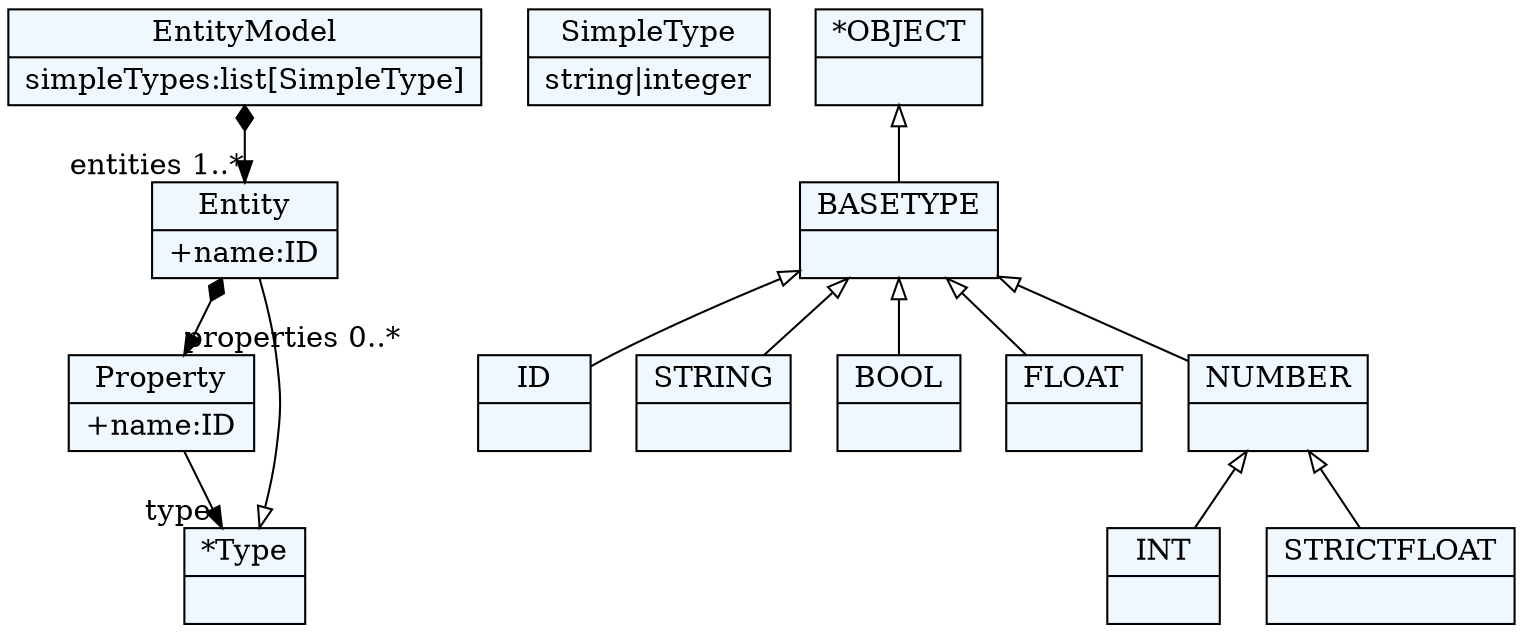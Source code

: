 
    digraph textX {
    fontname = "Bitstream Vera Sans"
    fontsize = 8
    node[
        shape=record,
        style=filled,
        fillcolor=aliceblue
    ]
    nodesep = 0.3
    edge[dir=black,arrowtail=empty]


2280704472824[ label="{EntityModel|simpleTypes:list[SimpleType]\l}"]

2280704447336[ label="{Entity|+name:ID\l}"]

2280704458664[ label="{Property|+name:ID\l}"]

2280704459608[ label="{*Type|}"]

2280704473768[ label="{SimpleType|string\|integer}"]

2280704571000[ label="{ID|}"]

2280704570056[ label="{STRING|}"]

2280704463384[ label="{BOOL|}"]

2280704460552[ label="{INT|}"]

2280704466216[ label="{FLOAT|}"]

2280704461496[ label="{STRICTFLOAT|}"]

2280704445448[ label="{NUMBER|}"]

2280704470936[ label="{BASETYPE|}"]

2280704462440[ label="{*OBJECT|}"]



2280704472824 -> 2280704447336[arrowtail=diamond, dir=both, headlabel="entities 1..*"]
2280704447336 -> 2280704458664[arrowtail=diamond, dir=both, headlabel="properties 0..*"]
2280704458664 -> 2280704459608[headlabel="type "]
2280704459608 -> 2280704447336 [dir=back]
2280704445448 -> 2280704461496 [dir=back]
2280704445448 -> 2280704460552 [dir=back]
2280704470936 -> 2280704445448 [dir=back]
2280704470936 -> 2280704466216 [dir=back]
2280704470936 -> 2280704463384 [dir=back]
2280704470936 -> 2280704571000 [dir=back]
2280704470936 -> 2280704570056 [dir=back]
2280704462440 -> 2280704470936 [dir=back]

}
